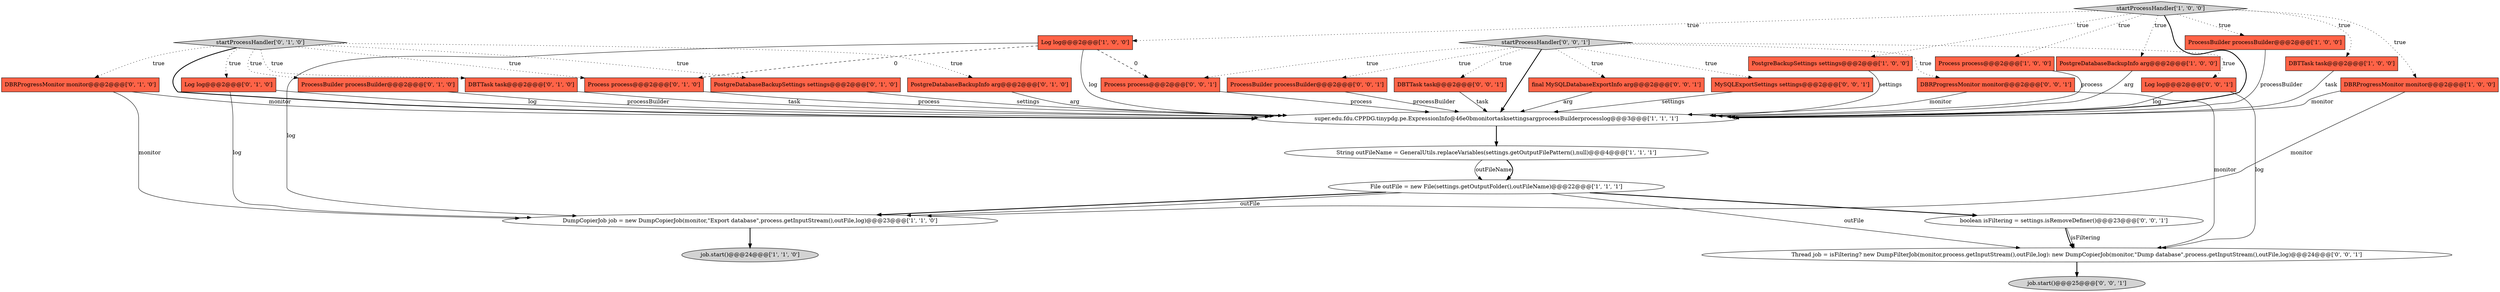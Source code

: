 digraph {
12 [style = filled, label = "DumpCopierJob job = new DumpCopierJob(monitor,\"Export database\",process.getInputStream(),outFile,log)@@@23@@@['1', '1', '0']", fillcolor = white, shape = ellipse image = "AAA0AAABBB1BBB"];
19 [style = filled, label = "startProcessHandler['0', '1', '0']", fillcolor = lightgray, shape = diamond image = "AAA0AAABBB2BBB"];
8 [style = filled, label = "DBTTask task@@@2@@@['1', '0', '0']", fillcolor = tomato, shape = box image = "AAA0AAABBB1BBB"];
24 [style = filled, label = "startProcessHandler['0', '0', '1']", fillcolor = lightgray, shape = diamond image = "AAA0AAABBB3BBB"];
14 [style = filled, label = "ProcessBuilder processBuilder@@@2@@@['0', '1', '0']", fillcolor = tomato, shape = box image = "AAA0AAABBB2BBB"];
26 [style = filled, label = "boolean isFiltering = settings.isRemoveDefiner()@@@23@@@['0', '0', '1']", fillcolor = white, shape = ellipse image = "AAA0AAABBB3BBB"];
30 [style = filled, label = "Thread job = isFiltering? new DumpFilterJob(monitor,process.getInputStream(),outFile,log): new DumpCopierJob(monitor,\"Dump database\",process.getInputStream(),outFile,log)@@@24@@@['0', '0', '1']", fillcolor = white, shape = ellipse image = "AAA0AAABBB3BBB"];
20 [style = filled, label = "Process process@@@2@@@['0', '1', '0']", fillcolor = tomato, shape = box image = "AAA1AAABBB2BBB"];
23 [style = filled, label = "final MySQLDatabaseExportInfo arg@@@2@@@['0', '0', '1']", fillcolor = tomato, shape = box image = "AAA0AAABBB3BBB"];
29 [style = filled, label = "MySQLExportSettings settings@@@2@@@['0', '0', '1']", fillcolor = tomato, shape = box image = "AAA0AAABBB3BBB"];
7 [style = filled, label = "DBRProgressMonitor monitor@@@2@@@['1', '0', '0']", fillcolor = tomato, shape = box image = "AAA0AAABBB1BBB"];
17 [style = filled, label = "DBTTask task@@@2@@@['0', '1', '0']", fillcolor = tomato, shape = box image = "AAA0AAABBB2BBB"];
3 [style = filled, label = "super.edu.fdu.CPPDG.tinypdg.pe.ExpressionInfo@46e0bmonitortasksettingsargprocessBuilderprocesslog@@@3@@@['1', '1', '1']", fillcolor = white, shape = ellipse image = "AAA0AAABBB1BBB"];
31 [style = filled, label = "Process process@@@2@@@['0', '0', '1']", fillcolor = tomato, shape = box image = "AAA0AAABBB3BBB"];
16 [style = filled, label = "PostgreDatabaseBackupInfo arg@@@2@@@['0', '1', '0']", fillcolor = tomato, shape = box image = "AAA0AAABBB2BBB"];
28 [style = filled, label = "ProcessBuilder processBuilder@@@2@@@['0', '0', '1']", fillcolor = tomato, shape = box image = "AAA0AAABBB3BBB"];
4 [style = filled, label = "PostgreBackupSettings settings@@@2@@@['1', '0', '0']", fillcolor = tomato, shape = box image = "AAA0AAABBB1BBB"];
21 [style = filled, label = "Log log@@@2@@@['0', '0', '1']", fillcolor = tomato, shape = box image = "AAA0AAABBB3BBB"];
11 [style = filled, label = "Log log@@@2@@@['1', '0', '0']", fillcolor = tomato, shape = box image = "AAA1AAABBB1BBB"];
9 [style = filled, label = "Process process@@@2@@@['1', '0', '0']", fillcolor = tomato, shape = box image = "AAA0AAABBB1BBB"];
15 [style = filled, label = "DBRProgressMonitor monitor@@@2@@@['0', '1', '0']", fillcolor = tomato, shape = box image = "AAA0AAABBB2BBB"];
2 [style = filled, label = "job.start()@@@24@@@['1', '1', '0']", fillcolor = lightgray, shape = ellipse image = "AAA0AAABBB1BBB"];
10 [style = filled, label = "PostgreDatabaseBackupInfo arg@@@2@@@['1', '0', '0']", fillcolor = tomato, shape = box image = "AAA0AAABBB1BBB"];
18 [style = filled, label = "PostgreDatabaseBackupSettings settings@@@2@@@['0', '1', '0']", fillcolor = tomato, shape = box image = "AAA0AAABBB2BBB"];
27 [style = filled, label = "job.start()@@@25@@@['0', '0', '1']", fillcolor = lightgray, shape = ellipse image = "AAA0AAABBB3BBB"];
1 [style = filled, label = "startProcessHandler['1', '0', '0']", fillcolor = lightgray, shape = diamond image = "AAA0AAABBB1BBB"];
6 [style = filled, label = "ProcessBuilder processBuilder@@@2@@@['1', '0', '0']", fillcolor = tomato, shape = box image = "AAA0AAABBB1BBB"];
13 [style = filled, label = "Log log@@@2@@@['0', '1', '0']", fillcolor = tomato, shape = box image = "AAA0AAABBB2BBB"];
5 [style = filled, label = "File outFile = new File(settings.getOutputFolder(),outFileName)@@@22@@@['1', '1', '1']", fillcolor = white, shape = ellipse image = "AAA0AAABBB1BBB"];
0 [style = filled, label = "String outFileName = GeneralUtils.replaceVariables(settings.getOutputFilePattern(),null)@@@4@@@['1', '1', '1']", fillcolor = white, shape = ellipse image = "AAA0AAABBB1BBB"];
25 [style = filled, label = "DBTTask task@@@2@@@['0', '0', '1']", fillcolor = tomato, shape = box image = "AAA0AAABBB3BBB"];
22 [style = filled, label = "DBRProgressMonitor monitor@@@2@@@['0', '0', '1']", fillcolor = tomato, shape = box image = "AAA0AAABBB3BBB"];
7->3 [style = solid, label="monitor"];
19->14 [style = dotted, label="true"];
8->3 [style = solid, label="task"];
13->3 [style = solid, label="log"];
22->3 [style = solid, label="monitor"];
23->3 [style = solid, label="arg"];
21->3 [style = solid, label="log"];
1->10 [style = dotted, label="true"];
14->3 [style = solid, label="processBuilder"];
11->20 [style = dashed, label="0"];
24->25 [style = dotted, label="true"];
10->3 [style = solid, label="arg"];
15->3 [style = solid, label="monitor"];
19->17 [style = dotted, label="true"];
16->3 [style = solid, label="arg"];
0->5 [style = solid, label="outFileName"];
19->20 [style = dotted, label="true"];
24->29 [style = dotted, label="true"];
1->11 [style = dotted, label="true"];
30->27 [style = bold, label=""];
24->31 [style = dotted, label="true"];
19->18 [style = dotted, label="true"];
18->3 [style = solid, label="settings"];
1->3 [style = bold, label=""];
5->26 [style = bold, label=""];
7->12 [style = solid, label="monitor"];
22->30 [style = solid, label="monitor"];
1->4 [style = dotted, label="true"];
19->13 [style = dotted, label="true"];
29->3 [style = solid, label="settings"];
11->3 [style = solid, label="log"];
19->15 [style = dotted, label="true"];
24->28 [style = dotted, label="true"];
25->3 [style = solid, label="task"];
3->0 [style = bold, label=""];
6->3 [style = solid, label="processBuilder"];
26->30 [style = solid, label="isFiltering"];
26->30 [style = bold, label=""];
20->3 [style = solid, label="process"];
1->7 [style = dotted, label="true"];
21->30 [style = solid, label="log"];
12->2 [style = bold, label=""];
4->3 [style = solid, label="settings"];
24->23 [style = dotted, label="true"];
9->3 [style = solid, label="process"];
5->12 [style = bold, label=""];
11->31 [style = dashed, label="0"];
31->3 [style = solid, label="process"];
24->22 [style = dotted, label="true"];
28->3 [style = solid, label="processBuilder"];
1->9 [style = dotted, label="true"];
17->3 [style = solid, label="task"];
1->8 [style = dotted, label="true"];
19->16 [style = dotted, label="true"];
1->6 [style = dotted, label="true"];
11->12 [style = solid, label="log"];
5->30 [style = solid, label="outFile"];
13->12 [style = solid, label="log"];
24->21 [style = dotted, label="true"];
19->3 [style = bold, label=""];
24->3 [style = bold, label=""];
15->12 [style = solid, label="monitor"];
0->5 [style = bold, label=""];
5->12 [style = solid, label="outFile"];
}
